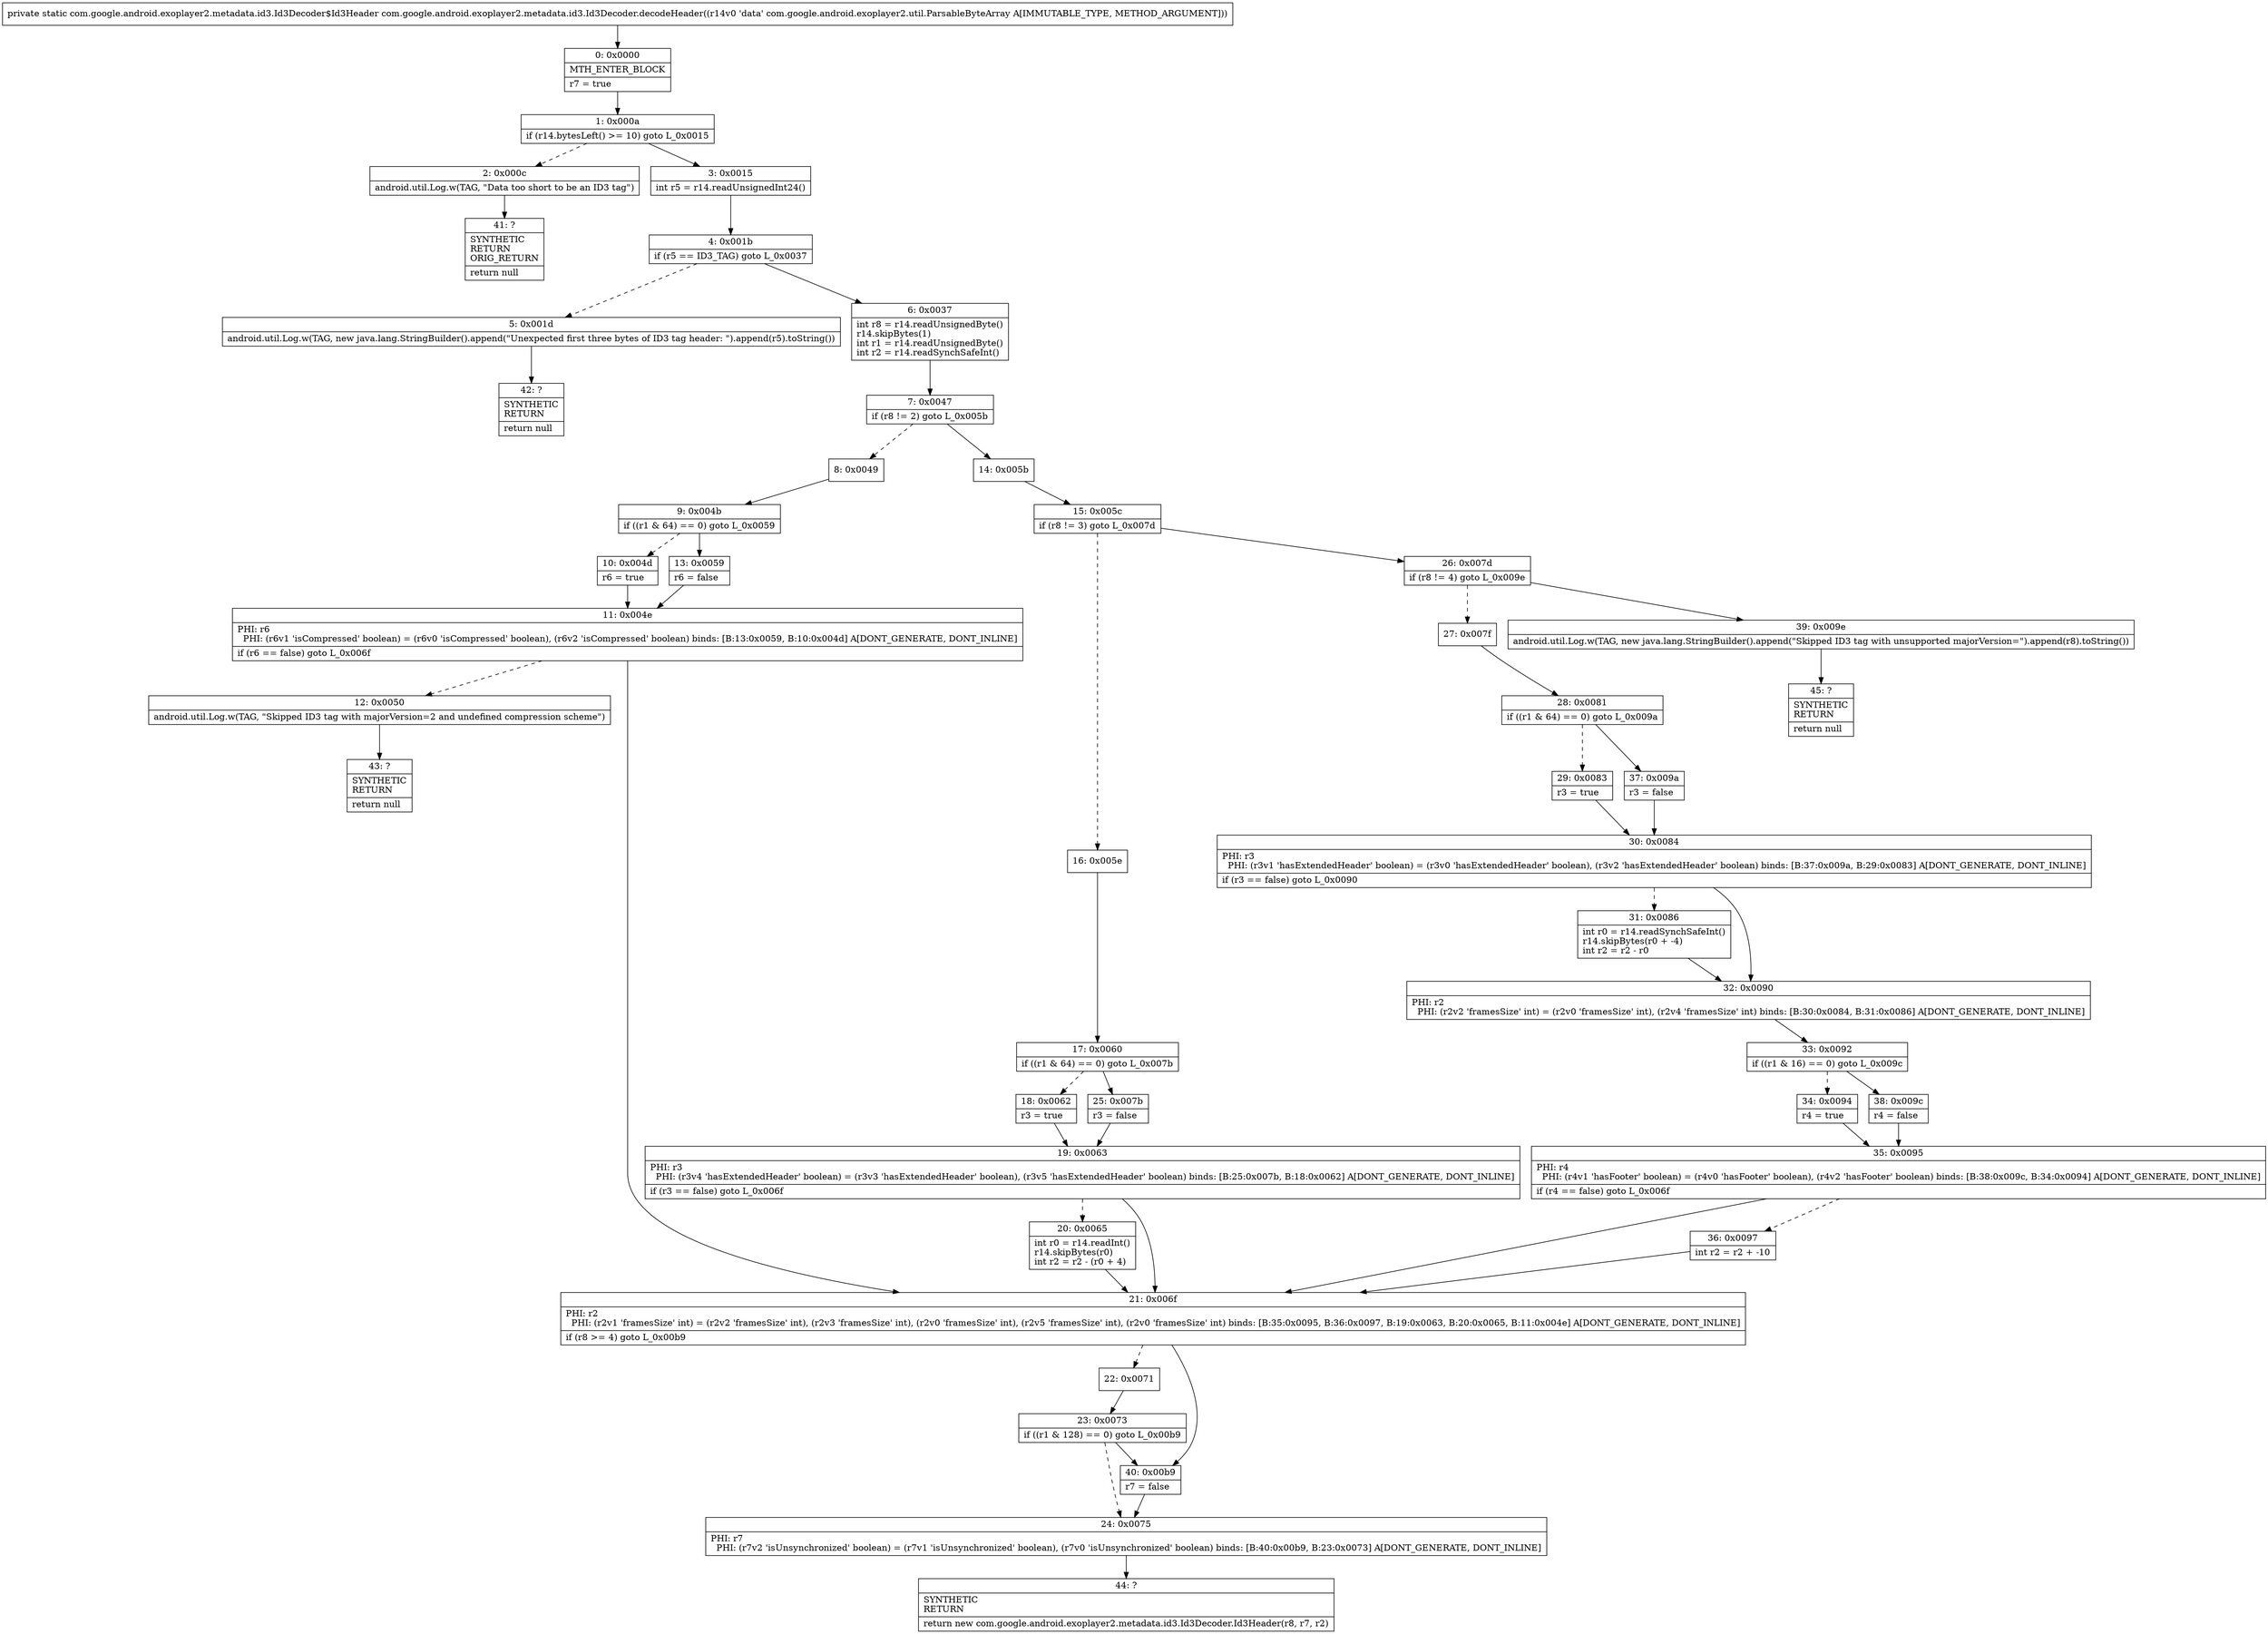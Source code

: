 digraph "CFG forcom.google.android.exoplayer2.metadata.id3.Id3Decoder.decodeHeader(Lcom\/google\/android\/exoplayer2\/util\/ParsableByteArray;)Lcom\/google\/android\/exoplayer2\/metadata\/id3\/Id3Decoder$Id3Header;" {
Node_0 [shape=record,label="{0\:\ 0x0000|MTH_ENTER_BLOCK\l|r7 = true\l}"];
Node_1 [shape=record,label="{1\:\ 0x000a|if (r14.bytesLeft() \>= 10) goto L_0x0015\l}"];
Node_2 [shape=record,label="{2\:\ 0x000c|android.util.Log.w(TAG, \"Data too short to be an ID3 tag\")\l}"];
Node_3 [shape=record,label="{3\:\ 0x0015|int r5 = r14.readUnsignedInt24()\l}"];
Node_4 [shape=record,label="{4\:\ 0x001b|if (r5 == ID3_TAG) goto L_0x0037\l}"];
Node_5 [shape=record,label="{5\:\ 0x001d|android.util.Log.w(TAG, new java.lang.StringBuilder().append(\"Unexpected first three bytes of ID3 tag header: \").append(r5).toString())\l}"];
Node_6 [shape=record,label="{6\:\ 0x0037|int r8 = r14.readUnsignedByte()\lr14.skipBytes(1)\lint r1 = r14.readUnsignedByte()\lint r2 = r14.readSynchSafeInt()\l}"];
Node_7 [shape=record,label="{7\:\ 0x0047|if (r8 != 2) goto L_0x005b\l}"];
Node_8 [shape=record,label="{8\:\ 0x0049}"];
Node_9 [shape=record,label="{9\:\ 0x004b|if ((r1 & 64) == 0) goto L_0x0059\l}"];
Node_10 [shape=record,label="{10\:\ 0x004d|r6 = true\l}"];
Node_11 [shape=record,label="{11\:\ 0x004e|PHI: r6 \l  PHI: (r6v1 'isCompressed' boolean) = (r6v0 'isCompressed' boolean), (r6v2 'isCompressed' boolean) binds: [B:13:0x0059, B:10:0x004d] A[DONT_GENERATE, DONT_INLINE]\l|if (r6 == false) goto L_0x006f\l}"];
Node_12 [shape=record,label="{12\:\ 0x0050|android.util.Log.w(TAG, \"Skipped ID3 tag with majorVersion=2 and undefined compression scheme\")\l}"];
Node_13 [shape=record,label="{13\:\ 0x0059|r6 = false\l}"];
Node_14 [shape=record,label="{14\:\ 0x005b}"];
Node_15 [shape=record,label="{15\:\ 0x005c|if (r8 != 3) goto L_0x007d\l}"];
Node_16 [shape=record,label="{16\:\ 0x005e}"];
Node_17 [shape=record,label="{17\:\ 0x0060|if ((r1 & 64) == 0) goto L_0x007b\l}"];
Node_18 [shape=record,label="{18\:\ 0x0062|r3 = true\l}"];
Node_19 [shape=record,label="{19\:\ 0x0063|PHI: r3 \l  PHI: (r3v4 'hasExtendedHeader' boolean) = (r3v3 'hasExtendedHeader' boolean), (r3v5 'hasExtendedHeader' boolean) binds: [B:25:0x007b, B:18:0x0062] A[DONT_GENERATE, DONT_INLINE]\l|if (r3 == false) goto L_0x006f\l}"];
Node_20 [shape=record,label="{20\:\ 0x0065|int r0 = r14.readInt()\lr14.skipBytes(r0)\lint r2 = r2 \- (r0 + 4)\l}"];
Node_21 [shape=record,label="{21\:\ 0x006f|PHI: r2 \l  PHI: (r2v1 'framesSize' int) = (r2v2 'framesSize' int), (r2v3 'framesSize' int), (r2v0 'framesSize' int), (r2v5 'framesSize' int), (r2v0 'framesSize' int) binds: [B:35:0x0095, B:36:0x0097, B:19:0x0063, B:20:0x0065, B:11:0x004e] A[DONT_GENERATE, DONT_INLINE]\l|if (r8 \>= 4) goto L_0x00b9\l}"];
Node_22 [shape=record,label="{22\:\ 0x0071}"];
Node_23 [shape=record,label="{23\:\ 0x0073|if ((r1 & 128) == 0) goto L_0x00b9\l}"];
Node_24 [shape=record,label="{24\:\ 0x0075|PHI: r7 \l  PHI: (r7v2 'isUnsynchronized' boolean) = (r7v1 'isUnsynchronized' boolean), (r7v0 'isUnsynchronized' boolean) binds: [B:40:0x00b9, B:23:0x0073] A[DONT_GENERATE, DONT_INLINE]\l}"];
Node_25 [shape=record,label="{25\:\ 0x007b|r3 = false\l}"];
Node_26 [shape=record,label="{26\:\ 0x007d|if (r8 != 4) goto L_0x009e\l}"];
Node_27 [shape=record,label="{27\:\ 0x007f}"];
Node_28 [shape=record,label="{28\:\ 0x0081|if ((r1 & 64) == 0) goto L_0x009a\l}"];
Node_29 [shape=record,label="{29\:\ 0x0083|r3 = true\l}"];
Node_30 [shape=record,label="{30\:\ 0x0084|PHI: r3 \l  PHI: (r3v1 'hasExtendedHeader' boolean) = (r3v0 'hasExtendedHeader' boolean), (r3v2 'hasExtendedHeader' boolean) binds: [B:37:0x009a, B:29:0x0083] A[DONT_GENERATE, DONT_INLINE]\l|if (r3 == false) goto L_0x0090\l}"];
Node_31 [shape=record,label="{31\:\ 0x0086|int r0 = r14.readSynchSafeInt()\lr14.skipBytes(r0 + \-4)\lint r2 = r2 \- r0\l}"];
Node_32 [shape=record,label="{32\:\ 0x0090|PHI: r2 \l  PHI: (r2v2 'framesSize' int) = (r2v0 'framesSize' int), (r2v4 'framesSize' int) binds: [B:30:0x0084, B:31:0x0086] A[DONT_GENERATE, DONT_INLINE]\l}"];
Node_33 [shape=record,label="{33\:\ 0x0092|if ((r1 & 16) == 0) goto L_0x009c\l}"];
Node_34 [shape=record,label="{34\:\ 0x0094|r4 = true\l}"];
Node_35 [shape=record,label="{35\:\ 0x0095|PHI: r4 \l  PHI: (r4v1 'hasFooter' boolean) = (r4v0 'hasFooter' boolean), (r4v2 'hasFooter' boolean) binds: [B:38:0x009c, B:34:0x0094] A[DONT_GENERATE, DONT_INLINE]\l|if (r4 == false) goto L_0x006f\l}"];
Node_36 [shape=record,label="{36\:\ 0x0097|int r2 = r2 + \-10\l}"];
Node_37 [shape=record,label="{37\:\ 0x009a|r3 = false\l}"];
Node_38 [shape=record,label="{38\:\ 0x009c|r4 = false\l}"];
Node_39 [shape=record,label="{39\:\ 0x009e|android.util.Log.w(TAG, new java.lang.StringBuilder().append(\"Skipped ID3 tag with unsupported majorVersion=\").append(r8).toString())\l}"];
Node_40 [shape=record,label="{40\:\ 0x00b9|r7 = false\l}"];
Node_41 [shape=record,label="{41\:\ ?|SYNTHETIC\lRETURN\lORIG_RETURN\l|return null\l}"];
Node_42 [shape=record,label="{42\:\ ?|SYNTHETIC\lRETURN\l|return null\l}"];
Node_43 [shape=record,label="{43\:\ ?|SYNTHETIC\lRETURN\l|return null\l}"];
Node_44 [shape=record,label="{44\:\ ?|SYNTHETIC\lRETURN\l|return new com.google.android.exoplayer2.metadata.id3.Id3Decoder.Id3Header(r8, r7, r2)\l}"];
Node_45 [shape=record,label="{45\:\ ?|SYNTHETIC\lRETURN\l|return null\l}"];
MethodNode[shape=record,label="{private static com.google.android.exoplayer2.metadata.id3.Id3Decoder$Id3Header com.google.android.exoplayer2.metadata.id3.Id3Decoder.decodeHeader((r14v0 'data' com.google.android.exoplayer2.util.ParsableByteArray A[IMMUTABLE_TYPE, METHOD_ARGUMENT])) }"];
MethodNode -> Node_0;
Node_0 -> Node_1;
Node_1 -> Node_2[style=dashed];
Node_1 -> Node_3;
Node_2 -> Node_41;
Node_3 -> Node_4;
Node_4 -> Node_5[style=dashed];
Node_4 -> Node_6;
Node_5 -> Node_42;
Node_6 -> Node_7;
Node_7 -> Node_8[style=dashed];
Node_7 -> Node_14;
Node_8 -> Node_9;
Node_9 -> Node_10[style=dashed];
Node_9 -> Node_13;
Node_10 -> Node_11;
Node_11 -> Node_12[style=dashed];
Node_11 -> Node_21;
Node_12 -> Node_43;
Node_13 -> Node_11;
Node_14 -> Node_15;
Node_15 -> Node_16[style=dashed];
Node_15 -> Node_26;
Node_16 -> Node_17;
Node_17 -> Node_18[style=dashed];
Node_17 -> Node_25;
Node_18 -> Node_19;
Node_19 -> Node_20[style=dashed];
Node_19 -> Node_21;
Node_20 -> Node_21;
Node_21 -> Node_22[style=dashed];
Node_21 -> Node_40;
Node_22 -> Node_23;
Node_23 -> Node_24[style=dashed];
Node_23 -> Node_40;
Node_24 -> Node_44;
Node_25 -> Node_19;
Node_26 -> Node_27[style=dashed];
Node_26 -> Node_39;
Node_27 -> Node_28;
Node_28 -> Node_29[style=dashed];
Node_28 -> Node_37;
Node_29 -> Node_30;
Node_30 -> Node_31[style=dashed];
Node_30 -> Node_32;
Node_31 -> Node_32;
Node_32 -> Node_33;
Node_33 -> Node_34[style=dashed];
Node_33 -> Node_38;
Node_34 -> Node_35;
Node_35 -> Node_21;
Node_35 -> Node_36[style=dashed];
Node_36 -> Node_21;
Node_37 -> Node_30;
Node_38 -> Node_35;
Node_39 -> Node_45;
Node_40 -> Node_24;
}

